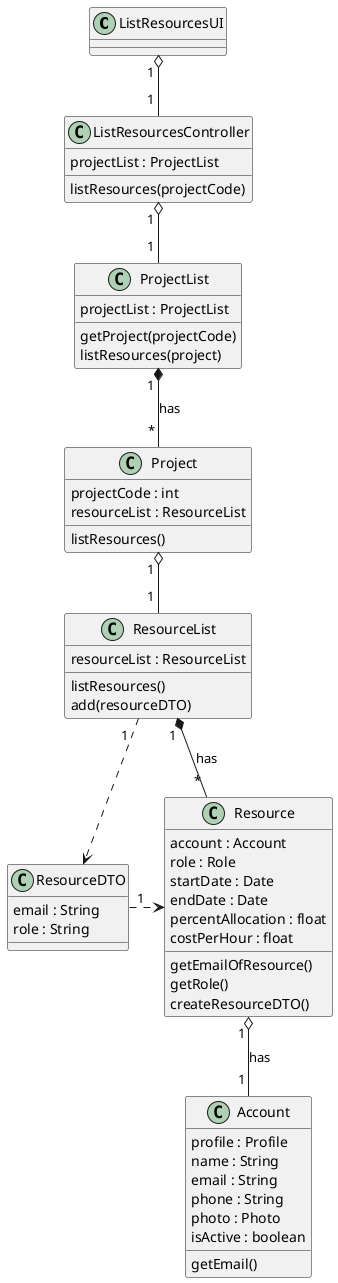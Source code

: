@startuml

class ListResourcesUI {
}

class ListResourcesController{
projectList : ProjectList
'lsResouces : ResourcesDTO
listResources(projectCode)
}

class ProjectList{
projectList : ProjectList
'project : Project
'lsResources : ResourcesDTO
getProject(projectCode)
listResources(project)
}
'In class Project, all attributes not relevant for US014
'are omitted
class Project {
projectCode : int
resourceList : ResourceList
'lsResources : ResourcesDTO
listResources()
}

class ResourceList{
resourceList : ResourceList
'lsResources : ResourcesDTO
listResources()
'getEmailOfResource()
'createResourcesDTO()
add(resourceDTO)
}

class ResourceDTO {
email : String
role : String
}

class Resource {
account : Account
role : Role
startDate : Date
endDate : Date
percentAllocation : float
costPerHour : float
getEmailOfResource()
getRole()
createResourceDTO()
}

class Account {
profile : Profile
name : String
email : String
phone : String
photo : Photo
isActive : boolean
getEmail()
}

ListResourcesUI "1 " o-- "1 " ListResourcesController
ListResourcesController "1 " o-- "1 " ProjectList
ProjectList "1 " *-- " * " Project : has
Project "1 " o-- "1 " ResourceList
ResourceList "1  " ..> ResourceDTO
ResourceDTO "1" .right.> Resource
ResourceList "1 " *-- " * " Resource : has
Resource "1 " o-- "1 " Account : has

@enduml